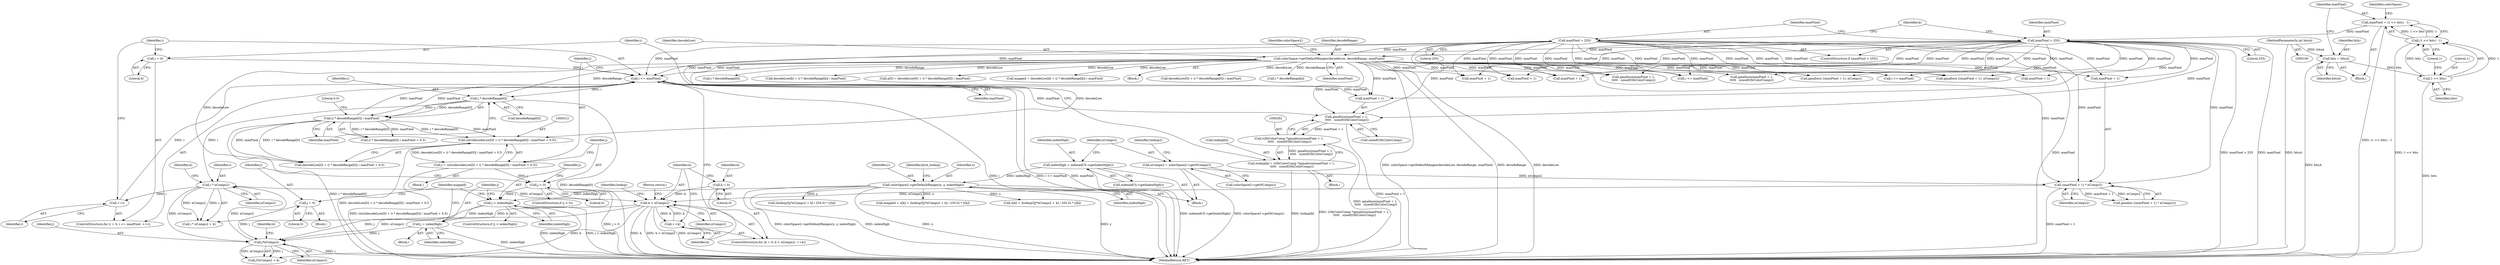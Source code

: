 digraph "1_poppler_7b2d314a61fd0e12f47c62996cb49ec0d1ba747a_4@API" {
"1000293" [label="(Call,gmallocn(maxPixel + 1,\n \t\t\t\t\t   sizeof(GfxColorComp)))"];
"1000303" [label="(Call,i <= maxPixel)"];
"1000306" [label="(Call,++i)"];
"1000374" [label="(Call,i * nComps2)"];
"1000319" [label="(Call,i * decodeRange[0])"];
"1000163" [label="(Call,colorSpace->getDefaultRanges(decodeLow, decodeRange, maxPixel))"];
"1000139" [label="(Call,maxPixel = 255)"];
"1000136" [label="(Call,maxPixel > 255)"];
"1000125" [label="(Call,maxPixel = (1 << bits) - 1)"];
"1000127" [label="(Call,(1 << bits) - 1)"];
"1000128" [label="(Call,1 << bits)"];
"1000122" [label="(Call,bits = bitsA)"];
"1000101" [label="(MethodParameterIn,int bitsA)"];
"1000354" [label="(Call,j*nComps2)"];
"1000331" [label="(Call,j = 0)"];
"1000340" [label="(Call,j = indexHigh)"];
"1000336" [label="(Call,j > indexHigh)"];
"1000327" [label="(Call,j < 0)"];
"1000309" [label="(Call,j = (int)(decodeLow[0] + (i * decodeRange[0]) / maxPixel + 0.5))"];
"1000311" [label="(Call,(int)(decodeLow[0] + (i * decodeRange[0]) / maxPixel + 0.5))"];
"1000318" [label="(Call,(i * decodeRange[0]) / maxPixel)"];
"1000263" [label="(Call,colorSpace2->getDefaultRanges(x, y, indexHigh))"];
"1000254" [label="(Call,indexHigh = indexedCS->getIndexHigh())"];
"1000281" [label="(Call,k < nComps2)"];
"1000284" [label="(Call,++k)"];
"1000278" [label="(Call,k = 0)"];
"1000272" [label="(Call,(maxPixel + 1) * nComps2)"];
"1000257" [label="(Call,nComps2 = colorSpace2->getNComps())"];
"1000300" [label="(Call,i = 0)"];
"1000291" [label="(Call,(GfxColorComp *)gmallocn(maxPixel + 1,\n \t\t\t\t\t   sizeof(GfxColorComp)))"];
"1000287" [label="(Call,lookup[k] = (GfxColorComp *)gmallocn(maxPixel + 1,\n \t\t\t\t\t   sizeof(GfxColorComp)))"];
"1000494" [label="(Call,maxPixel + 1)"];
"1000265" [label="(Identifier,y)"];
"1000326" [label="(ControlStructure,if (j < 0))"];
"1000453" [label="(Call,i * decodeRange[0])"];
"1000515" [label="(Call,maxPixel + 1)"];
"1000308" [label="(Block,)"];
"1000340" [label="(Call,j = indexHigh)"];
"1000288" [label="(Call,lookup[k])"];
"1000375" [label="(Identifier,i)"];
"1000286" [label="(Block,)"];
"1000127" [label="(Call,(1 << bits) - 1)"];
"1000293" [label="(Call,gmallocn(maxPixel + 1,\n \t\t\t\t\t   sizeof(GfxColorComp)))"];
"1000514" [label="(Call,gmallocn(maxPixel + 1,\n\t\t\t\t\t   sizeof(GfxColorComp)))"];
"1000304" [label="(Identifier,i)"];
"1000376" [label="(Identifier,nComps2)"];
"1000254" [label="(Call,indexHigh = indexedCS->getIndexHigh())"];
"1000137" [label="(Identifier,maxPixel)"];
"1000131" [label="(Literal,1)"];
"1000345" [label="(Call,x[k] + (lookup2[j*nComps2 + k] / 255.0) * y[k])"];
"1000128" [label="(Call,1 << bits)"];
"1000377" [label="(Identifier,k)"];
"1000532" [label="(Call,decodeLow[k] + (i * decodeRange[k]) / maxPixel)"];
"1000313" [label="(Call,decodeLow[0] + (i * decodeRange[0]) / maxPixel + 0.5)"];
"1000594" [label="(MethodReturn,RET)"];
"1000336" [label="(Call,j > indexHigh)"];
"1000271" [label="(Call,gmalloc ((maxPixel + 1) * nComps2))"];
"1000330" [label="(Block,)"];
"1000444" [label="(Call,x[0] = decodeLow[0] + (i * decodeRange[0]) / maxPixel)"];
"1000139" [label="(Call,maxPixel = 255)"];
"1000122" [label="(Call,bits = bitsA)"];
"1000104" [label="(Block,)"];
"1000309" [label="(Call,j = (int)(decodeLow[0] + (i * decodeRange[0]) / maxPixel + 0.5))"];
"1000285" [label="(Identifier,k)"];
"1000307" [label="(Identifier,i)"];
"1000277" [label="(ControlStructure,for (k = 0; k < nComps2; ++k))"];
"1000530" [label="(Call,mapped = decodeLow[k] + (i * decodeRange[k]) / maxPixel)"];
"1000125" [label="(Call,maxPixel = (1 << bits) - 1)"];
"1000101" [label="(MethodParameterIn,int bitsA)"];
"1000302" [label="(Literal,0)"];
"1000136" [label="(Call,maxPixel > 255)"];
"1000297" [label="(Call,sizeof(GfxColorComp))"];
"1000356" [label="(Identifier,nComps2)"];
"1000144" [label="(Identifier,k)"];
"1000266" [label="(Identifier,indexHigh)"];
"1000354" [label="(Call,j*nComps2)"];
"1000256" [label="(Call,indexedCS->getIndexHigh())"];
"1000236" [label="(Identifier,colorSpace2)"];
"1000311" [label="(Call,(int)(decodeLow[0] + (i * decodeRange[0]) / maxPixel + 0.5))"];
"1000319" [label="(Call,i * decodeRange[0])"];
"1000255" [label="(Identifier,indexHigh)"];
"1000428" [label="(Call,gmallocn(maxPixel + 1,\n\t\t\t\t\t   sizeof(GfxColorComp)))"];
"1000159" [label="(Block,)"];
"1000349" [label="(Call,(lookup2[j*nComps2 + k] / 255.0) * y[k])"];
"1000493" [label="(Call,gmallocn ((maxPixel + 1), nComps))"];
"1000165" [label="(Identifier,decodeRange)"];
"1000259" [label="(Call,colorSpace2->getNComps())"];
"1000353" [label="(Call,j*nComps2 + k)"];
"1000344" [label="(Identifier,mapped)"];
"1000280" [label="(Literal,0)"];
"1000329" [label="(Literal,0)"];
"1000357" [label="(Identifier,k)"];
"1000164" [label="(Identifier,decodeLow)"];
"1000373" [label="(Call,i * nComps2 + k)"];
"1000126" [label="(Identifier,maxPixel)"];
"1000438" [label="(Call,i <= maxPixel)"];
"1000448" [label="(Call,decodeLow[0] + (i * decodeRange[0]) / maxPixel)"];
"1000140" [label="(Identifier,maxPixel)"];
"1000324" [label="(Identifier,maxPixel)"];
"1000268" [label="(Identifier,byte_lookup)"];
"1000130" [label="(Identifier,bits)"];
"1000279" [label="(Identifier,k)"];
"1000355" [label="(Identifier,j)"];
"1000332" [label="(Identifier,j)"];
"1000299" [label="(ControlStructure,for (i = 0; i <= maxPixel; ++i))"];
"1000264" [label="(Identifier,x)"];
"1000537" [label="(Call,i * decodeRange[k])"];
"1000166" [label="(Identifier,maxPixel)"];
"1000325" [label="(Literal,0.5)"];
"1000133" [label="(Identifier,colorSpace)"];
"1000141" [label="(Literal,255)"];
"1000328" [label="(Identifier,j)"];
"1000276" [label="(Identifier,nComps2)"];
"1000300" [label="(Call,i = 0)"];
"1000407" [label="(Call,gmallocn ((maxPixel + 1), nComps2))"];
"1000129" [label="(Literal,1)"];
"1000408" [label="(Call,maxPixel + 1)"];
"1000342" [label="(Identifier,indexHigh)"];
"1000320" [label="(Identifier,i)"];
"1000257" [label="(Call,nComps2 = colorSpace2->getNComps())"];
"1000272" [label="(Call,(maxPixel + 1) * nComps2)"];
"1000263" [label="(Call,colorSpace2->getDefaultRanges(x, y, indexHigh))"];
"1000294" [label="(Call,maxPixel + 1)"];
"1000335" [label="(ControlStructure,if (j > indexHigh))"];
"1000310" [label="(Identifier,j)"];
"1000317" [label="(Call,(i * decodeRange[0]) / maxPixel + 0.5)"];
"1000584" [label="(Return,return;)"];
"1000429" [label="(Call,maxPixel + 1)"];
"1000338" [label="(Identifier,indexHigh)"];
"1000305" [label="(Identifier,maxPixel)"];
"1000327" [label="(Call,j < 0)"];
"1000343" [label="(Call,mapped = x[k] + (lookup2[j*nComps2 + k] / 255.0) * y[k])"];
"1000283" [label="(Identifier,nComps2)"];
"1000138" [label="(Literal,255)"];
"1000291" [label="(Call,(GfxColorComp *)gmallocn(maxPixel + 1,\n \t\t\t\t\t   sizeof(GfxColorComp)))"];
"1000163" [label="(Call,colorSpace->getDefaultRanges(decodeLow, decodeRange, maxPixel))"];
"1000303" [label="(Call,i <= maxPixel)"];
"1000278" [label="(Call,k = 0)"];
"1000333" [label="(Literal,0)"];
"1000124" [label="(Identifier,bitsA)"];
"1000284" [label="(Call,++k)"];
"1000258" [label="(Identifier,nComps2)"];
"1000135" [label="(ControlStructure,if (maxPixel > 255))"];
"1000123" [label="(Identifier,bits)"];
"1000301" [label="(Identifier,i)"];
"1000318" [label="(Call,(i * decodeRange[0]) / maxPixel)"];
"1000281" [label="(Call,k < nComps2)"];
"1000306" [label="(Call,++i)"];
"1000282" [label="(Identifier,k)"];
"1000287" [label="(Call,lookup[k] = (GfxColorComp *)gmallocn(maxPixel + 1,\n \t\t\t\t\t   sizeof(GfxColorComp)))"];
"1000524" [label="(Call,i <= maxPixel)"];
"1000339" [label="(Block,)"];
"1000273" [label="(Call,maxPixel + 1)"];
"1000289" [label="(Identifier,lookup)"];
"1000337" [label="(Identifier,j)"];
"1000261" [label="(Identifier,lookup2)"];
"1000321" [label="(Call,decodeRange[0])"];
"1000341" [label="(Identifier,j)"];
"1000245" [label="(Block,)"];
"1000331" [label="(Call,j = 0)"];
"1000374" [label="(Call,i * nComps2)"];
"1000293" -> "1000291"  [label="AST: "];
"1000293" -> "1000297"  [label="CFG: "];
"1000294" -> "1000293"  [label="AST: "];
"1000297" -> "1000293"  [label="AST: "];
"1000291" -> "1000293"  [label="CFG: "];
"1000293" -> "1000594"  [label="DDG: maxPixel + 1"];
"1000293" -> "1000291"  [label="DDG: maxPixel + 1"];
"1000303" -> "1000293"  [label="DDG: maxPixel"];
"1000136" -> "1000293"  [label="DDG: maxPixel"];
"1000163" -> "1000293"  [label="DDG: maxPixel"];
"1000139" -> "1000293"  [label="DDG: maxPixel"];
"1000303" -> "1000299"  [label="AST: "];
"1000303" -> "1000305"  [label="CFG: "];
"1000304" -> "1000303"  [label="AST: "];
"1000305" -> "1000303"  [label="AST: "];
"1000310" -> "1000303"  [label="CFG: "];
"1000285" -> "1000303"  [label="CFG: "];
"1000303" -> "1000594"  [label="DDG: i"];
"1000303" -> "1000594"  [label="DDG: i <= maxPixel"];
"1000303" -> "1000594"  [label="DDG: maxPixel"];
"1000303" -> "1000294"  [label="DDG: maxPixel"];
"1000306" -> "1000303"  [label="DDG: i"];
"1000300" -> "1000303"  [label="DDG: i"];
"1000318" -> "1000303"  [label="DDG: maxPixel"];
"1000136" -> "1000303"  [label="DDG: maxPixel"];
"1000163" -> "1000303"  [label="DDG: maxPixel"];
"1000139" -> "1000303"  [label="DDG: maxPixel"];
"1000303" -> "1000319"  [label="DDG: i"];
"1000303" -> "1000318"  [label="DDG: maxPixel"];
"1000306" -> "1000299"  [label="AST: "];
"1000306" -> "1000307"  [label="CFG: "];
"1000307" -> "1000306"  [label="AST: "];
"1000304" -> "1000306"  [label="CFG: "];
"1000374" -> "1000306"  [label="DDG: i"];
"1000374" -> "1000373"  [label="AST: "];
"1000374" -> "1000376"  [label="CFG: "];
"1000375" -> "1000374"  [label="AST: "];
"1000376" -> "1000374"  [label="AST: "];
"1000377" -> "1000374"  [label="CFG: "];
"1000374" -> "1000281"  [label="DDG: nComps2"];
"1000374" -> "1000354"  [label="DDG: nComps2"];
"1000374" -> "1000373"  [label="DDG: i"];
"1000374" -> "1000373"  [label="DDG: nComps2"];
"1000319" -> "1000374"  [label="DDG: i"];
"1000354" -> "1000374"  [label="DDG: nComps2"];
"1000319" -> "1000318"  [label="AST: "];
"1000319" -> "1000321"  [label="CFG: "];
"1000320" -> "1000319"  [label="AST: "];
"1000321" -> "1000319"  [label="AST: "];
"1000324" -> "1000319"  [label="CFG: "];
"1000319" -> "1000594"  [label="DDG: decodeRange[0]"];
"1000319" -> "1000318"  [label="DDG: i"];
"1000319" -> "1000318"  [label="DDG: decodeRange[0]"];
"1000163" -> "1000319"  [label="DDG: decodeRange"];
"1000163" -> "1000159"  [label="AST: "];
"1000163" -> "1000166"  [label="CFG: "];
"1000164" -> "1000163"  [label="AST: "];
"1000165" -> "1000163"  [label="AST: "];
"1000166" -> "1000163"  [label="AST: "];
"1000236" -> "1000163"  [label="CFG: "];
"1000163" -> "1000594"  [label="DDG: decodeLow"];
"1000163" -> "1000594"  [label="DDG: colorSpace->getDefaultRanges(decodeLow, decodeRange, maxPixel)"];
"1000163" -> "1000594"  [label="DDG: decodeRange"];
"1000139" -> "1000163"  [label="DDG: maxPixel"];
"1000136" -> "1000163"  [label="DDG: maxPixel"];
"1000163" -> "1000272"  [label="DDG: maxPixel"];
"1000163" -> "1000273"  [label="DDG: maxPixel"];
"1000163" -> "1000294"  [label="DDG: maxPixel"];
"1000163" -> "1000311"  [label="DDG: decodeLow"];
"1000163" -> "1000313"  [label="DDG: decodeLow"];
"1000163" -> "1000407"  [label="DDG: maxPixel"];
"1000163" -> "1000408"  [label="DDG: maxPixel"];
"1000163" -> "1000428"  [label="DDG: maxPixel"];
"1000163" -> "1000429"  [label="DDG: maxPixel"];
"1000163" -> "1000438"  [label="DDG: maxPixel"];
"1000163" -> "1000444"  [label="DDG: decodeLow"];
"1000163" -> "1000448"  [label="DDG: decodeLow"];
"1000163" -> "1000453"  [label="DDG: decodeRange"];
"1000163" -> "1000493"  [label="DDG: maxPixel"];
"1000163" -> "1000494"  [label="DDG: maxPixel"];
"1000163" -> "1000514"  [label="DDG: maxPixel"];
"1000163" -> "1000515"  [label="DDG: maxPixel"];
"1000163" -> "1000524"  [label="DDG: maxPixel"];
"1000163" -> "1000530"  [label="DDG: decodeLow"];
"1000163" -> "1000532"  [label="DDG: decodeLow"];
"1000163" -> "1000537"  [label="DDG: decodeRange"];
"1000139" -> "1000135"  [label="AST: "];
"1000139" -> "1000141"  [label="CFG: "];
"1000140" -> "1000139"  [label="AST: "];
"1000141" -> "1000139"  [label="AST: "];
"1000144" -> "1000139"  [label="CFG: "];
"1000139" -> "1000594"  [label="DDG: maxPixel"];
"1000139" -> "1000272"  [label="DDG: maxPixel"];
"1000139" -> "1000273"  [label="DDG: maxPixel"];
"1000139" -> "1000294"  [label="DDG: maxPixel"];
"1000139" -> "1000407"  [label="DDG: maxPixel"];
"1000139" -> "1000408"  [label="DDG: maxPixel"];
"1000139" -> "1000428"  [label="DDG: maxPixel"];
"1000139" -> "1000429"  [label="DDG: maxPixel"];
"1000139" -> "1000438"  [label="DDG: maxPixel"];
"1000139" -> "1000493"  [label="DDG: maxPixel"];
"1000139" -> "1000494"  [label="DDG: maxPixel"];
"1000139" -> "1000514"  [label="DDG: maxPixel"];
"1000139" -> "1000515"  [label="DDG: maxPixel"];
"1000139" -> "1000524"  [label="DDG: maxPixel"];
"1000136" -> "1000135"  [label="AST: "];
"1000136" -> "1000138"  [label="CFG: "];
"1000137" -> "1000136"  [label="AST: "];
"1000138" -> "1000136"  [label="AST: "];
"1000140" -> "1000136"  [label="CFG: "];
"1000144" -> "1000136"  [label="CFG: "];
"1000136" -> "1000594"  [label="DDG: maxPixel > 255"];
"1000136" -> "1000594"  [label="DDG: maxPixel"];
"1000125" -> "1000136"  [label="DDG: maxPixel"];
"1000136" -> "1000272"  [label="DDG: maxPixel"];
"1000136" -> "1000273"  [label="DDG: maxPixel"];
"1000136" -> "1000294"  [label="DDG: maxPixel"];
"1000136" -> "1000407"  [label="DDG: maxPixel"];
"1000136" -> "1000408"  [label="DDG: maxPixel"];
"1000136" -> "1000428"  [label="DDG: maxPixel"];
"1000136" -> "1000429"  [label="DDG: maxPixel"];
"1000136" -> "1000438"  [label="DDG: maxPixel"];
"1000136" -> "1000493"  [label="DDG: maxPixel"];
"1000136" -> "1000494"  [label="DDG: maxPixel"];
"1000136" -> "1000514"  [label="DDG: maxPixel"];
"1000136" -> "1000515"  [label="DDG: maxPixel"];
"1000136" -> "1000524"  [label="DDG: maxPixel"];
"1000125" -> "1000104"  [label="AST: "];
"1000125" -> "1000127"  [label="CFG: "];
"1000126" -> "1000125"  [label="AST: "];
"1000127" -> "1000125"  [label="AST: "];
"1000133" -> "1000125"  [label="CFG: "];
"1000125" -> "1000594"  [label="DDG: (1 << bits) - 1"];
"1000127" -> "1000125"  [label="DDG: 1 << bits"];
"1000127" -> "1000125"  [label="DDG: 1"];
"1000127" -> "1000131"  [label="CFG: "];
"1000128" -> "1000127"  [label="AST: "];
"1000131" -> "1000127"  [label="AST: "];
"1000127" -> "1000594"  [label="DDG: 1 << bits"];
"1000128" -> "1000127"  [label="DDG: 1"];
"1000128" -> "1000127"  [label="DDG: bits"];
"1000128" -> "1000130"  [label="CFG: "];
"1000129" -> "1000128"  [label="AST: "];
"1000130" -> "1000128"  [label="AST: "];
"1000131" -> "1000128"  [label="CFG: "];
"1000128" -> "1000594"  [label="DDG: bits"];
"1000122" -> "1000128"  [label="DDG: bits"];
"1000122" -> "1000104"  [label="AST: "];
"1000122" -> "1000124"  [label="CFG: "];
"1000123" -> "1000122"  [label="AST: "];
"1000124" -> "1000122"  [label="AST: "];
"1000126" -> "1000122"  [label="CFG: "];
"1000122" -> "1000594"  [label="DDG: bitsA"];
"1000101" -> "1000122"  [label="DDG: bitsA"];
"1000101" -> "1000100"  [label="AST: "];
"1000101" -> "1000594"  [label="DDG: bitsA"];
"1000354" -> "1000353"  [label="AST: "];
"1000354" -> "1000356"  [label="CFG: "];
"1000355" -> "1000354"  [label="AST: "];
"1000356" -> "1000354"  [label="AST: "];
"1000357" -> "1000354"  [label="CFG: "];
"1000354" -> "1000594"  [label="DDG: j"];
"1000354" -> "1000353"  [label="DDG: j"];
"1000354" -> "1000353"  [label="DDG: nComps2"];
"1000331" -> "1000354"  [label="DDG: j"];
"1000340" -> "1000354"  [label="DDG: j"];
"1000336" -> "1000354"  [label="DDG: j"];
"1000281" -> "1000354"  [label="DDG: nComps2"];
"1000331" -> "1000330"  [label="AST: "];
"1000331" -> "1000333"  [label="CFG: "];
"1000332" -> "1000331"  [label="AST: "];
"1000333" -> "1000331"  [label="AST: "];
"1000344" -> "1000331"  [label="CFG: "];
"1000340" -> "1000339"  [label="AST: "];
"1000340" -> "1000342"  [label="CFG: "];
"1000341" -> "1000340"  [label="AST: "];
"1000342" -> "1000340"  [label="AST: "];
"1000344" -> "1000340"  [label="CFG: "];
"1000340" -> "1000594"  [label="DDG: indexHigh"];
"1000336" -> "1000340"  [label="DDG: indexHigh"];
"1000336" -> "1000335"  [label="AST: "];
"1000336" -> "1000338"  [label="CFG: "];
"1000337" -> "1000336"  [label="AST: "];
"1000338" -> "1000336"  [label="AST: "];
"1000341" -> "1000336"  [label="CFG: "];
"1000344" -> "1000336"  [label="CFG: "];
"1000336" -> "1000594"  [label="DDG: j > indexHigh"];
"1000336" -> "1000594"  [label="DDG: indexHigh"];
"1000327" -> "1000336"  [label="DDG: j"];
"1000263" -> "1000336"  [label="DDG: indexHigh"];
"1000327" -> "1000326"  [label="AST: "];
"1000327" -> "1000329"  [label="CFG: "];
"1000328" -> "1000327"  [label="AST: "];
"1000329" -> "1000327"  [label="AST: "];
"1000332" -> "1000327"  [label="CFG: "];
"1000337" -> "1000327"  [label="CFG: "];
"1000327" -> "1000594"  [label="DDG: j < 0"];
"1000309" -> "1000327"  [label="DDG: j"];
"1000309" -> "1000308"  [label="AST: "];
"1000309" -> "1000311"  [label="CFG: "];
"1000310" -> "1000309"  [label="AST: "];
"1000311" -> "1000309"  [label="AST: "];
"1000328" -> "1000309"  [label="CFG: "];
"1000309" -> "1000594"  [label="DDG: (int)(decodeLow[0] + (i * decodeRange[0]) / maxPixel + 0.5)"];
"1000311" -> "1000309"  [label="DDG: decodeLow[0] + (i * decodeRange[0]) / maxPixel + 0.5"];
"1000311" -> "1000313"  [label="CFG: "];
"1000312" -> "1000311"  [label="AST: "];
"1000313" -> "1000311"  [label="AST: "];
"1000311" -> "1000594"  [label="DDG: decodeLow[0] + (i * decodeRange[0]) / maxPixel + 0.5"];
"1000318" -> "1000311"  [label="DDG: i * decodeRange[0]"];
"1000318" -> "1000311"  [label="DDG: maxPixel"];
"1000318" -> "1000317"  [label="AST: "];
"1000318" -> "1000324"  [label="CFG: "];
"1000324" -> "1000318"  [label="AST: "];
"1000325" -> "1000318"  [label="CFG: "];
"1000318" -> "1000594"  [label="DDG: i * decodeRange[0]"];
"1000318" -> "1000313"  [label="DDG: i * decodeRange[0]"];
"1000318" -> "1000313"  [label="DDG: maxPixel"];
"1000318" -> "1000317"  [label="DDG: i * decodeRange[0]"];
"1000318" -> "1000317"  [label="DDG: maxPixel"];
"1000263" -> "1000245"  [label="AST: "];
"1000263" -> "1000266"  [label="CFG: "];
"1000264" -> "1000263"  [label="AST: "];
"1000265" -> "1000263"  [label="AST: "];
"1000266" -> "1000263"  [label="AST: "];
"1000268" -> "1000263"  [label="CFG: "];
"1000263" -> "1000594"  [label="DDG: y"];
"1000263" -> "1000594"  [label="DDG: colorSpace2->getDefaultRanges(x, y, indexHigh)"];
"1000263" -> "1000594"  [label="DDG: x"];
"1000263" -> "1000594"  [label="DDG: indexHigh"];
"1000254" -> "1000263"  [label="DDG: indexHigh"];
"1000263" -> "1000343"  [label="DDG: x"];
"1000263" -> "1000345"  [label="DDG: x"];
"1000263" -> "1000349"  [label="DDG: y"];
"1000254" -> "1000245"  [label="AST: "];
"1000254" -> "1000256"  [label="CFG: "];
"1000255" -> "1000254"  [label="AST: "];
"1000256" -> "1000254"  [label="AST: "];
"1000258" -> "1000254"  [label="CFG: "];
"1000254" -> "1000594"  [label="DDG: indexedCS->getIndexHigh()"];
"1000281" -> "1000277"  [label="AST: "];
"1000281" -> "1000283"  [label="CFG: "];
"1000282" -> "1000281"  [label="AST: "];
"1000283" -> "1000281"  [label="AST: "];
"1000289" -> "1000281"  [label="CFG: "];
"1000584" -> "1000281"  [label="CFG: "];
"1000281" -> "1000594"  [label="DDG: k"];
"1000281" -> "1000594"  [label="DDG: k < nComps2"];
"1000281" -> "1000594"  [label="DDG: nComps2"];
"1000284" -> "1000281"  [label="DDG: k"];
"1000278" -> "1000281"  [label="DDG: k"];
"1000272" -> "1000281"  [label="DDG: nComps2"];
"1000281" -> "1000284"  [label="DDG: k"];
"1000281" -> "1000353"  [label="DDG: k"];
"1000281" -> "1000373"  [label="DDG: k"];
"1000284" -> "1000277"  [label="AST: "];
"1000284" -> "1000285"  [label="CFG: "];
"1000285" -> "1000284"  [label="AST: "];
"1000282" -> "1000284"  [label="CFG: "];
"1000278" -> "1000277"  [label="AST: "];
"1000278" -> "1000280"  [label="CFG: "];
"1000279" -> "1000278"  [label="AST: "];
"1000280" -> "1000278"  [label="AST: "];
"1000282" -> "1000278"  [label="CFG: "];
"1000272" -> "1000271"  [label="AST: "];
"1000272" -> "1000276"  [label="CFG: "];
"1000273" -> "1000272"  [label="AST: "];
"1000276" -> "1000272"  [label="AST: "];
"1000271" -> "1000272"  [label="CFG: "];
"1000272" -> "1000594"  [label="DDG: maxPixel + 1"];
"1000272" -> "1000271"  [label="DDG: maxPixel + 1"];
"1000272" -> "1000271"  [label="DDG: nComps2"];
"1000257" -> "1000272"  [label="DDG: nComps2"];
"1000257" -> "1000245"  [label="AST: "];
"1000257" -> "1000259"  [label="CFG: "];
"1000258" -> "1000257"  [label="AST: "];
"1000259" -> "1000257"  [label="AST: "];
"1000261" -> "1000257"  [label="CFG: "];
"1000257" -> "1000594"  [label="DDG: colorSpace2->getNComps()"];
"1000300" -> "1000299"  [label="AST: "];
"1000300" -> "1000302"  [label="CFG: "];
"1000301" -> "1000300"  [label="AST: "];
"1000302" -> "1000300"  [label="AST: "];
"1000304" -> "1000300"  [label="CFG: "];
"1000291" -> "1000287"  [label="AST: "];
"1000292" -> "1000291"  [label="AST: "];
"1000287" -> "1000291"  [label="CFG: "];
"1000291" -> "1000594"  [label="DDG: gmallocn(maxPixel + 1,\n \t\t\t\t\t   sizeof(GfxColorComp))"];
"1000291" -> "1000287"  [label="DDG: gmallocn(maxPixel + 1,\n \t\t\t\t\t   sizeof(GfxColorComp))"];
"1000287" -> "1000286"  [label="AST: "];
"1000288" -> "1000287"  [label="AST: "];
"1000301" -> "1000287"  [label="CFG: "];
"1000287" -> "1000594"  [label="DDG: (GfxColorComp *)gmallocn(maxPixel + 1,\n \t\t\t\t\t   sizeof(GfxColorComp))"];
"1000287" -> "1000594"  [label="DDG: lookup[k]"];
}
